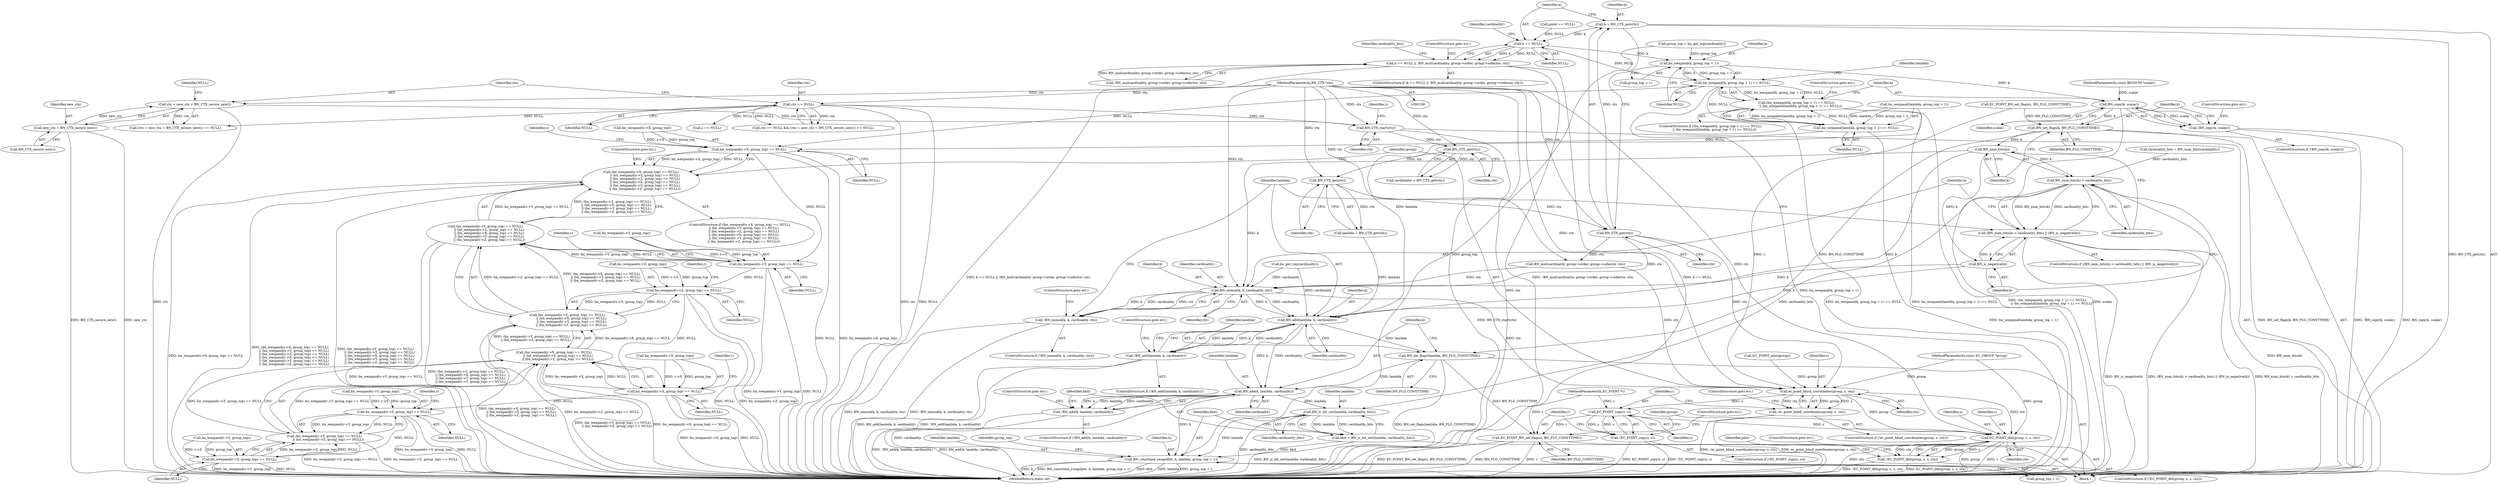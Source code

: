 digraph "0_openssl_56fb454d281a023b3f950d969693553d3f3ceea1@pointer" {
"1000202" [label="(Call,k = BN_CTX_get(ctx))"];
"1000204" [label="(Call,BN_CTX_get(ctx))"];
"1000200" [label="(Call,BN_CTX_get(ctx))"];
"1000196" [label="(Call,BN_CTX_get(ctx))"];
"1000159" [label="(Call,BN_CTX_start(ctx))"];
"1000151" [label="(Call,ctx = new_ctx = BN_CTX_secure_new())"];
"1000113" [label="(MethodParameterIn,BN_CTX *ctx)"];
"1000153" [label="(Call,new_ctx = BN_CTX_secure_new())"];
"1000147" [label="(Call,ctx == NULL)"];
"1000208" [label="(Call,k == NULL)"];
"1000207" [label="(Call,k == NULL || !BN_mul(cardinality, group->order, group->cofactor, ctx))"];
"1000233" [label="(Call,bn_wexpand(k, group_top + 1))"];
"1000232" [label="(Call,bn_wexpand(k, group_top + 1) == NULL)"];
"1000231" [label="(Call,(bn_wexpand(k, group_top + 1) == NULL)\n        || (bn_wexpand(lambda, group_top + 1) == NULL))"];
"1000239" [label="(Call,bn_wexpand(lambda, group_top + 1) == NULL)"];
"1000310" [label="(Call,bn_wexpand(s->X, group_top) == NULL)"];
"1000309" [label="(Call,(bn_wexpand(s->X, group_top) == NULL)\n        || (bn_wexpand(s->Y, group_top) == NULL)\n        || (bn_wexpand(s->Z, group_top) == NULL)\n        || (bn_wexpand(r->X, group_top) == NULL)\n        || (bn_wexpand(r->Y, group_top) == NULL)\n        || (bn_wexpand(r->Z, group_top) == NULL))"];
"1000318" [label="(Call,bn_wexpand(s->Y, group_top) == NULL)"];
"1000317" [label="(Call,(bn_wexpand(s->Y, group_top) == NULL)\n        || (bn_wexpand(s->Z, group_top) == NULL)\n        || (bn_wexpand(r->X, group_top) == NULL)\n        || (bn_wexpand(r->Y, group_top) == NULL)\n        || (bn_wexpand(r->Z, group_top) == NULL))"];
"1000326" [label="(Call,bn_wexpand(s->Z, group_top) == NULL)"];
"1000325" [label="(Call,(bn_wexpand(s->Z, group_top) == NULL)\n        || (bn_wexpand(r->X, group_top) == NULL)\n        || (bn_wexpand(r->Y, group_top) == NULL)\n        || (bn_wexpand(r->Z, group_top) == NULL))"];
"1000334" [label="(Call,bn_wexpand(r->X, group_top) == NULL)"];
"1000333" [label="(Call,(bn_wexpand(r->X, group_top) == NULL)\n        || (bn_wexpand(r->Y, group_top) == NULL)\n        || (bn_wexpand(r->Z, group_top) == NULL))"];
"1000342" [label="(Call,bn_wexpand(r->Y, group_top) == NULL)"];
"1000341" [label="(Call,(bn_wexpand(r->Y, group_top) == NULL)\n        || (bn_wexpand(r->Z, group_top) == NULL))"];
"1000349" [label="(Call,bn_wexpand(r->Z, group_top) == NULL)"];
"1000249" [label="(Call,BN_copy(k, scalar))"];
"1000248" [label="(Call,!BN_copy(k, scalar))"];
"1000253" [label="(Call,BN_set_flags(k, BN_FLG_CONSTTIME))"];
"1000259" [label="(Call,BN_num_bits(k))"];
"1000258" [label="(Call,BN_num_bits(k) > cardinality_bits)"];
"1000257" [label="(Call,(BN_num_bits(k) > cardinality_bits) || (BN_is_negative(k)))"];
"1000292" [label="(Call,BN_is_bit_set(lambda, cardinality_bits))"];
"1000290" [label="(Call,kbit = BN_is_bit_set(lambda, cardinality_bits))"];
"1000295" [label="(Call,BN_consttime_swap(kbit, k, lambda, group_top + 1))"];
"1000262" [label="(Call,BN_is_negative(k))"];
"1000267" [label="(Call,BN_nnmod(k, k, cardinality, ctx))"];
"1000266" [label="(Call,!BN_nnmod(k, k, cardinality, ctx))"];
"1000275" [label="(Call,BN_add(lambda, k, cardinality))"];
"1000274" [label="(Call,!BN_add(lambda, k, cardinality))"];
"1000280" [label="(Call,BN_set_flags(lambda, BN_FLG_CONSTTIME))"];
"1000285" [label="(Call,BN_add(k, lambda, cardinality))"];
"1000284" [label="(Call,!BN_add(k, lambda, cardinality))"];
"1000370" [label="(Call,EC_POINT_BN_set_flags(r, BN_FLG_CONSTTIME))"];
"1000359" [label="(Call,ec_point_blind_coordinates(group, s, ctx))"];
"1000358" [label="(Call,!ec_point_blind_coordinates(group, s, ctx))"];
"1000366" [label="(Call,EC_POINT_copy(r, s))"];
"1000365" [label="(Call,!EC_POINT_copy(r, s))"];
"1000375" [label="(Call,EC_POINT_dbl(group, s, s, ctx))"];
"1000374" [label="(Call,!EC_POINT_dbl(group, s, s, ctx))"];
"1000147" [label="(Call,ctx == NULL)"];
"1000203" [label="(Identifier,k)"];
"1000246" [label="(ControlStructure,goto err;)"];
"1000248" [label="(Call,!BN_copy(k, scalar))"];
"1000232" [label="(Call,bn_wexpand(k, group_top + 1) == NULL)"];
"1000292" [label="(Call,BN_is_bit_set(lambda, cardinality_bits))"];
"1000296" [label="(Identifier,kbit)"];
"1000332" [label="(Identifier,NULL)"];
"1000257" [label="(Call,(BN_num_bits(k) > cardinality_bits) || (BN_is_negative(k)))"];
"1000298" [label="(Identifier,lambda)"];
"1000334" [label="(Call,bn_wexpand(r->X, group_top) == NULL)"];
"1000358" [label="(Call,!ec_point_blind_coordinates(group, s, ctx))"];
"1000252" [label="(ControlStructure,goto err;)"];
"1000369" [label="(ControlStructure,goto err;)"];
"1000262" [label="(Call,BN_is_negative(k))"];
"1000204" [label="(Call,BN_CTX_get(ctx))"];
"1000375" [label="(Call,EC_POINT_dbl(group, s, s, ctx))"];
"1000213" [label="(Identifier,cardinality)"];
"1000194" [label="(Call,cardinality = BN_CTX_get(ctx))"];
"1000367" [label="(Identifier,r)"];
"1000280" [label="(Call,BN_set_flags(lambda, BN_FLG_CONSTTIME))"];
"1000340" [label="(Identifier,NULL)"];
"1000309" [label="(Call,(bn_wexpand(s->X, group_top) == NULL)\n        || (bn_wexpand(s->Y, group_top) == NULL)\n        || (bn_wexpand(s->Z, group_top) == NULL)\n        || (bn_wexpand(r->X, group_top) == NULL)\n        || (bn_wexpand(r->Y, group_top) == NULL)\n        || (bn_wexpand(r->Z, group_top) == NULL))"];
"1000360" [label="(Identifier,group)"];
"1000366" [label="(Call,EC_POINT_copy(r, s))"];
"1000363" [label="(ControlStructure,goto err;)"];
"1000282" [label="(Identifier,BN_FLG_CONSTTIME)"];
"1000245" [label="(Identifier,NULL)"];
"1000263" [label="(Identifier,k)"];
"1000163" [label="(Call,EC_POINT_new(group))"];
"1000349" [label="(Call,bn_wexpand(r->Z, group_top) == NULL)"];
"1000271" [label="(Identifier,ctx)"];
"1000156" [label="(Identifier,NULL)"];
"1000171" [label="(Call,point == NULL)"];
"1000276" [label="(Identifier,lambda)"];
"1000269" [label="(Identifier,k)"];
"1000268" [label="(Identifier,k)"];
"1000377" [label="(Identifier,s)"];
"1000114" [label="(Block,)"];
"1000295" [label="(Call,BN_consttime_swap(kbit, k, lambda, group_top + 1))"];
"1000326" [label="(Call,bn_wexpand(s->Z, group_top) == NULL)"];
"1000196" [label="(Call,BN_CTX_get(ctx))"];
"1000155" [label="(Call,BN_CTX_secure_new())"];
"1000284" [label="(Call,!BN_add(k, lambda, cardinality))"];
"1000335" [label="(Call,bn_wexpand(r->X, group_top))"];
"1000342" [label="(Call,bn_wexpand(r->Y, group_top) == NULL)"];
"1000223" [label="(Identifier,cardinality_bits)"];
"1000206" [label="(ControlStructure,if (k == NULL || !BN_mul(cardinality, group->order, group->cofactor, ctx)))"];
"1000255" [label="(Identifier,BN_FLG_CONSTTIME)"];
"1000291" [label="(Identifier,kbit)"];
"1000207" [label="(Call,k == NULL || !BN_mul(cardinality, group->order, group->cofactor, ctx))"];
"1000111" [label="(MethodParameterIn,const BIGNUM *scalar)"];
"1000373" [label="(ControlStructure,if (!EC_POINT_dbl(group, s, s, ctx)))"];
"1000149" [label="(Identifier,NULL)"];
"1000359" [label="(Call,ec_point_blind_coordinates(group, s, ctx))"];
"1000382" [label="(Identifier,pbit)"];
"1000362" [label="(Identifier,ctx)"];
"1000235" [label="(Call,group_top + 1)"];
"1000260" [label="(Identifier,k)"];
"1000277" [label="(Identifier,k)"];
"1000287" [label="(Identifier,lambda)"];
"1000251" [label="(Identifier,scalar)"];
"1000153" [label="(Call,new_ctx = BN_CTX_secure_new())"];
"1000166" [label="(Call,s == NULL)"];
"1000221" [label="(ControlStructure,goto err;)"];
"1000279" [label="(ControlStructure,goto err;)"];
"1000150" [label="(Call,(ctx = new_ctx = BN_CTX_secure_new()) == NULL)"];
"1000273" [label="(ControlStructure,if (!BN_add(lambda, k, cardinality)))"];
"1000230" [label="(ControlStructure,if ((bn_wexpand(k, group_top + 1) == NULL)\n        || (bn_wexpand(lambda, group_top + 1) == NULL)))"];
"1000310" [label="(Call,bn_wexpand(s->X, group_top) == NULL)"];
"1000110" [label="(MethodParameterIn,EC_POINT *r)"];
"1000113" [label="(MethodParameterIn,BN_CTX *ctx)"];
"1000249" [label="(Call,BN_copy(k, scalar))"];
"1000303" [label="(Identifier,group_top)"];
"1000289" [label="(ControlStructure,goto err;)"];
"1000371" [label="(Identifier,r)"];
"1000299" [label="(Call,group_top + 1)"];
"1000432" [label="(MethodReturn,static int)"];
"1000154" [label="(Identifier,new_ctx)"];
"1000226" [label="(Call,group_top = bn_get_top(cardinality))"];
"1000290" [label="(Call,kbit = BN_is_bit_set(lambda, cardinality_bits))"];
"1000286" [label="(Identifier,k)"];
"1000267" [label="(Call,BN_nnmod(k, k, cardinality, ctx))"];
"1000341" [label="(Call,(bn_wexpand(r->Y, group_top) == NULL)\n        || (bn_wexpand(r->Z, group_top) == NULL))"];
"1000109" [label="(MethodParameterIn,const EC_GROUP *group)"];
"1000372" [label="(Identifier,BN_FLG_CONSTTIME)"];
"1000368" [label="(Identifier,s)"];
"1000270" [label="(Identifier,cardinality)"];
"1000239" [label="(Call,bn_wexpand(lambda, group_top + 1) == NULL)"];
"1000191" [label="(Call,EC_POINT_BN_set_flags(s, BN_FLG_CONSTTIME))"];
"1000210" [label="(Identifier,NULL)"];
"1000202" [label="(Call,k = BN_CTX_get(ctx))"];
"1000316" [label="(Identifier,NULL)"];
"1000374" [label="(Call,!EC_POINT_dbl(group, s, s, ctx))"];
"1000151" [label="(Call,ctx = new_ctx = BN_CTX_secure_new())"];
"1000148" [label="(Identifier,ctx)"];
"1000356" [label="(ControlStructure,goto err;)"];
"1000250" [label="(Identifier,k)"];
"1000297" [label="(Identifier,k)"];
"1000285" [label="(Call,BN_add(k, lambda, cardinality))"];
"1000222" [label="(Call,cardinality_bits = BN_num_bits(cardinality))"];
"1000198" [label="(Call,lambda = BN_CTX_get(ctx))"];
"1000160" [label="(Identifier,ctx)"];
"1000231" [label="(Call,(bn_wexpand(k, group_top + 1) == NULL)\n        || (bn_wexpand(lambda, group_top + 1) == NULL))"];
"1000256" [label="(ControlStructure,if ((BN_num_bits(k) > cardinality_bits) || (BN_is_negative(k))))"];
"1000146" [label="(Call,ctx == NULL && (ctx = new_ctx = BN_CTX_secure_new()) == NULL)"];
"1000357" [label="(ControlStructure,if (!ec_point_blind_coordinates(group, s, ctx)))"];
"1000208" [label="(Call,k == NULL)"];
"1000254" [label="(Identifier,k)"];
"1000234" [label="(Identifier,k)"];
"1000345" [label="(Identifier,r)"];
"1000350" [label="(Call,bn_wexpand(r->Z, group_top))"];
"1000333" [label="(Call,(bn_wexpand(r->X, group_top) == NULL)\n        || (bn_wexpand(r->Y, group_top) == NULL)\n        || (bn_wexpand(r->Z, group_top) == NULL))"];
"1000380" [label="(ControlStructure,goto err;)"];
"1000211" [label="(Call,!BN_mul(cardinality, group->order, group->cofactor, ctx))"];
"1000209" [label="(Identifier,k)"];
"1000317" [label="(Call,(bn_wexpand(s->Y, group_top) == NULL)\n        || (bn_wexpand(s->Z, group_top) == NULL)\n        || (bn_wexpand(r->X, group_top) == NULL)\n        || (bn_wexpand(r->Y, group_top) == NULL)\n        || (bn_wexpand(r->Z, group_top) == NULL))"];
"1000259" [label="(Call,BN_num_bits(k))"];
"1000321" [label="(Identifier,s)"];
"1000238" [label="(Identifier,NULL)"];
"1000152" [label="(Identifier,ctx)"];
"1000376" [label="(Identifier,group)"];
"1000365" [label="(Call,!EC_POINT_copy(r, s))"];
"1000343" [label="(Call,bn_wexpand(r->Y, group_top))"];
"1000378" [label="(Identifier,s)"];
"1000275" [label="(Call,BN_add(lambda, k, cardinality))"];
"1000329" [label="(Identifier,s)"];
"1000197" [label="(Identifier,ctx)"];
"1000352" [label="(Identifier,r)"];
"1000283" [label="(ControlStructure,if (!BN_add(k, lambda, cardinality)))"];
"1000327" [label="(Call,bn_wexpand(s->Z, group_top))"];
"1000205" [label="(Identifier,ctx)"];
"1000348" [label="(Identifier,NULL)"];
"1000258" [label="(Call,BN_num_bits(k) > cardinality_bits)"];
"1000278" [label="(Identifier,cardinality)"];
"1000233" [label="(Call,bn_wexpand(k, group_top + 1))"];
"1000318" [label="(Call,bn_wexpand(s->Y, group_top) == NULL)"];
"1000355" [label="(Identifier,NULL)"];
"1000361" [label="(Identifier,s)"];
"1000319" [label="(Call,bn_wexpand(s->Y, group_top))"];
"1000240" [label="(Call,bn_wexpand(lambda, group_top + 1))"];
"1000324" [label="(Identifier,NULL)"];
"1000159" [label="(Call,BN_CTX_start(ctx))"];
"1000162" [label="(Identifier,s)"];
"1000325" [label="(Call,(bn_wexpand(s->Z, group_top) == NULL)\n        || (bn_wexpand(r->X, group_top) == NULL)\n        || (bn_wexpand(r->Y, group_top) == NULL)\n        || (bn_wexpand(r->Z, group_top) == NULL))"];
"1000379" [label="(Identifier,ctx)"];
"1000201" [label="(Identifier,ctx)"];
"1000200" [label="(Call,BN_CTX_get(ctx))"];
"1000265" [label="(ControlStructure,if (!BN_nnmod(k, k, cardinality, ctx)))"];
"1000241" [label="(Identifier,lambda)"];
"1000294" [label="(Identifier,cardinality_bits)"];
"1000337" [label="(Identifier,r)"];
"1000274" [label="(Call,!BN_add(lambda, k, cardinality))"];
"1000293" [label="(Identifier,lambda)"];
"1000228" [label="(Call,bn_get_top(cardinality))"];
"1000288" [label="(Identifier,cardinality)"];
"1000212" [label="(Call,BN_mul(cardinality, group->order, group->cofactor, ctx))"];
"1000308" [label="(ControlStructure,if ((bn_wexpand(s->X, group_top) == NULL)\n        || (bn_wexpand(s->Y, group_top) == NULL)\n        || (bn_wexpand(s->Z, group_top) == NULL)\n        || (bn_wexpand(r->X, group_top) == NULL)\n        || (bn_wexpand(r->Y, group_top) == NULL)\n        || (bn_wexpand(r->Z, group_top) == NULL)))"];
"1000364" [label="(ControlStructure,if (!EC_POINT_copy(r, s)))"];
"1000253" [label="(Call,BN_set_flags(k, BN_FLG_CONSTTIME))"];
"1000261" [label="(Identifier,cardinality_bits)"];
"1000272" [label="(ControlStructure,goto err;)"];
"1000247" [label="(ControlStructure,if (!BN_copy(k, scalar)))"];
"1000266" [label="(Call,!BN_nnmod(k, k, cardinality, ctx))"];
"1000311" [label="(Call,bn_wexpand(s->X, group_top))"];
"1000370" [label="(Call,EC_POINT_BN_set_flags(r, BN_FLG_CONSTTIME))"];
"1000281" [label="(Identifier,lambda)"];
"1000202" -> "1000114"  [label="AST: "];
"1000202" -> "1000204"  [label="CFG: "];
"1000203" -> "1000202"  [label="AST: "];
"1000204" -> "1000202"  [label="AST: "];
"1000209" -> "1000202"  [label="CFG: "];
"1000202" -> "1000432"  [label="DDG: BN_CTX_get(ctx)"];
"1000204" -> "1000202"  [label="DDG: ctx"];
"1000202" -> "1000208"  [label="DDG: k"];
"1000204" -> "1000205"  [label="CFG: "];
"1000205" -> "1000204"  [label="AST: "];
"1000200" -> "1000204"  [label="DDG: ctx"];
"1000113" -> "1000204"  [label="DDG: ctx"];
"1000204" -> "1000212"  [label="DDG: ctx"];
"1000204" -> "1000267"  [label="DDG: ctx"];
"1000204" -> "1000359"  [label="DDG: ctx"];
"1000200" -> "1000198"  [label="AST: "];
"1000200" -> "1000201"  [label="CFG: "];
"1000201" -> "1000200"  [label="AST: "];
"1000198" -> "1000200"  [label="CFG: "];
"1000200" -> "1000198"  [label="DDG: ctx"];
"1000196" -> "1000200"  [label="DDG: ctx"];
"1000113" -> "1000200"  [label="DDG: ctx"];
"1000196" -> "1000194"  [label="AST: "];
"1000196" -> "1000197"  [label="CFG: "];
"1000197" -> "1000196"  [label="AST: "];
"1000194" -> "1000196"  [label="CFG: "];
"1000196" -> "1000194"  [label="DDG: ctx"];
"1000159" -> "1000196"  [label="DDG: ctx"];
"1000113" -> "1000196"  [label="DDG: ctx"];
"1000159" -> "1000114"  [label="AST: "];
"1000159" -> "1000160"  [label="CFG: "];
"1000160" -> "1000159"  [label="AST: "];
"1000162" -> "1000159"  [label="CFG: "];
"1000159" -> "1000432"  [label="DDG: BN_CTX_start(ctx)"];
"1000151" -> "1000159"  [label="DDG: ctx"];
"1000147" -> "1000159"  [label="DDG: ctx"];
"1000113" -> "1000159"  [label="DDG: ctx"];
"1000151" -> "1000150"  [label="AST: "];
"1000151" -> "1000153"  [label="CFG: "];
"1000152" -> "1000151"  [label="AST: "];
"1000153" -> "1000151"  [label="AST: "];
"1000156" -> "1000151"  [label="CFG: "];
"1000151" -> "1000432"  [label="DDG: ctx"];
"1000151" -> "1000150"  [label="DDG: ctx"];
"1000113" -> "1000151"  [label="DDG: ctx"];
"1000153" -> "1000151"  [label="DDG: new_ctx"];
"1000113" -> "1000108"  [label="AST: "];
"1000113" -> "1000432"  [label="DDG: ctx"];
"1000113" -> "1000147"  [label="DDG: ctx"];
"1000113" -> "1000212"  [label="DDG: ctx"];
"1000113" -> "1000267"  [label="DDG: ctx"];
"1000113" -> "1000359"  [label="DDG: ctx"];
"1000113" -> "1000375"  [label="DDG: ctx"];
"1000153" -> "1000155"  [label="CFG: "];
"1000154" -> "1000153"  [label="AST: "];
"1000155" -> "1000153"  [label="AST: "];
"1000153" -> "1000432"  [label="DDG: BN_CTX_secure_new()"];
"1000153" -> "1000432"  [label="DDG: new_ctx"];
"1000147" -> "1000146"  [label="AST: "];
"1000147" -> "1000149"  [label="CFG: "];
"1000148" -> "1000147"  [label="AST: "];
"1000149" -> "1000147"  [label="AST: "];
"1000152" -> "1000147"  [label="CFG: "];
"1000146" -> "1000147"  [label="CFG: "];
"1000147" -> "1000432"  [label="DDG: NULL"];
"1000147" -> "1000432"  [label="DDG: ctx"];
"1000147" -> "1000146"  [label="DDG: ctx"];
"1000147" -> "1000146"  [label="DDG: NULL"];
"1000147" -> "1000150"  [label="DDG: NULL"];
"1000147" -> "1000166"  [label="DDG: NULL"];
"1000208" -> "1000207"  [label="AST: "];
"1000208" -> "1000210"  [label="CFG: "];
"1000209" -> "1000208"  [label="AST: "];
"1000210" -> "1000208"  [label="AST: "];
"1000213" -> "1000208"  [label="CFG: "];
"1000207" -> "1000208"  [label="CFG: "];
"1000208" -> "1000207"  [label="DDG: k"];
"1000208" -> "1000207"  [label="DDG: NULL"];
"1000171" -> "1000208"  [label="DDG: NULL"];
"1000208" -> "1000233"  [label="DDG: k"];
"1000208" -> "1000232"  [label="DDG: NULL"];
"1000207" -> "1000206"  [label="AST: "];
"1000207" -> "1000211"  [label="CFG: "];
"1000211" -> "1000207"  [label="AST: "];
"1000221" -> "1000207"  [label="CFG: "];
"1000223" -> "1000207"  [label="CFG: "];
"1000207" -> "1000432"  [label="DDG: k == NULL"];
"1000207" -> "1000432"  [label="DDG: k == NULL || !BN_mul(cardinality, group->order, group->cofactor, ctx)"];
"1000207" -> "1000432"  [label="DDG: !BN_mul(cardinality, group->order, group->cofactor, ctx)"];
"1000211" -> "1000207"  [label="DDG: BN_mul(cardinality, group->order, group->cofactor, ctx)"];
"1000233" -> "1000232"  [label="AST: "];
"1000233" -> "1000235"  [label="CFG: "];
"1000234" -> "1000233"  [label="AST: "];
"1000235" -> "1000233"  [label="AST: "];
"1000238" -> "1000233"  [label="CFG: "];
"1000233" -> "1000232"  [label="DDG: k"];
"1000233" -> "1000232"  [label="DDG: group_top + 1"];
"1000226" -> "1000233"  [label="DDG: group_top"];
"1000233" -> "1000249"  [label="DDG: k"];
"1000232" -> "1000231"  [label="AST: "];
"1000232" -> "1000238"  [label="CFG: "];
"1000238" -> "1000232"  [label="AST: "];
"1000241" -> "1000232"  [label="CFG: "];
"1000231" -> "1000232"  [label="CFG: "];
"1000232" -> "1000432"  [label="DDG: bn_wexpand(k, group_top + 1)"];
"1000232" -> "1000231"  [label="DDG: bn_wexpand(k, group_top + 1)"];
"1000232" -> "1000231"  [label="DDG: NULL"];
"1000232" -> "1000239"  [label="DDG: NULL"];
"1000232" -> "1000310"  [label="DDG: NULL"];
"1000231" -> "1000230"  [label="AST: "];
"1000231" -> "1000239"  [label="CFG: "];
"1000239" -> "1000231"  [label="AST: "];
"1000246" -> "1000231"  [label="CFG: "];
"1000250" -> "1000231"  [label="CFG: "];
"1000231" -> "1000432"  [label="DDG: bn_wexpand(lambda, group_top + 1) == NULL"];
"1000231" -> "1000432"  [label="DDG: (bn_wexpand(k, group_top + 1) == NULL)\n        || (bn_wexpand(lambda, group_top + 1) == NULL)"];
"1000231" -> "1000432"  [label="DDG: bn_wexpand(k, group_top + 1) == NULL"];
"1000239" -> "1000231"  [label="DDG: bn_wexpand(lambda, group_top + 1)"];
"1000239" -> "1000231"  [label="DDG: NULL"];
"1000239" -> "1000245"  [label="CFG: "];
"1000240" -> "1000239"  [label="AST: "];
"1000245" -> "1000239"  [label="AST: "];
"1000239" -> "1000432"  [label="DDG: bn_wexpand(lambda, group_top + 1)"];
"1000240" -> "1000239"  [label="DDG: lambda"];
"1000240" -> "1000239"  [label="DDG: group_top + 1"];
"1000239" -> "1000310"  [label="DDG: NULL"];
"1000310" -> "1000309"  [label="AST: "];
"1000310" -> "1000316"  [label="CFG: "];
"1000311" -> "1000310"  [label="AST: "];
"1000316" -> "1000310"  [label="AST: "];
"1000321" -> "1000310"  [label="CFG: "];
"1000309" -> "1000310"  [label="CFG: "];
"1000310" -> "1000432"  [label="DDG: NULL"];
"1000310" -> "1000432"  [label="DDG: bn_wexpand(s->X, group_top)"];
"1000310" -> "1000309"  [label="DDG: bn_wexpand(s->X, group_top)"];
"1000310" -> "1000309"  [label="DDG: NULL"];
"1000311" -> "1000310"  [label="DDG: s->X"];
"1000311" -> "1000310"  [label="DDG: group_top"];
"1000310" -> "1000318"  [label="DDG: NULL"];
"1000309" -> "1000308"  [label="AST: "];
"1000309" -> "1000317"  [label="CFG: "];
"1000317" -> "1000309"  [label="AST: "];
"1000356" -> "1000309"  [label="CFG: "];
"1000360" -> "1000309"  [label="CFG: "];
"1000309" -> "1000432"  [label="DDG: bn_wexpand(s->X, group_top) == NULL"];
"1000309" -> "1000432"  [label="DDG: (bn_wexpand(s->X, group_top) == NULL)\n        || (bn_wexpand(s->Y, group_top) == NULL)\n        || (bn_wexpand(s->Z, group_top) == NULL)\n        || (bn_wexpand(r->X, group_top) == NULL)\n        || (bn_wexpand(r->Y, group_top) == NULL)\n        || (bn_wexpand(r->Z, group_top) == NULL)"];
"1000309" -> "1000432"  [label="DDG: (bn_wexpand(s->Y, group_top) == NULL)\n        || (bn_wexpand(s->Z, group_top) == NULL)\n        || (bn_wexpand(r->X, group_top) == NULL)\n        || (bn_wexpand(r->Y, group_top) == NULL)\n        || (bn_wexpand(r->Z, group_top) == NULL)"];
"1000317" -> "1000309"  [label="DDG: bn_wexpand(s->Y, group_top) == NULL"];
"1000317" -> "1000309"  [label="DDG: (bn_wexpand(s->Z, group_top) == NULL)\n        || (bn_wexpand(r->X, group_top) == NULL)\n        || (bn_wexpand(r->Y, group_top) == NULL)\n        || (bn_wexpand(r->Z, group_top) == NULL)"];
"1000318" -> "1000317"  [label="AST: "];
"1000318" -> "1000324"  [label="CFG: "];
"1000319" -> "1000318"  [label="AST: "];
"1000324" -> "1000318"  [label="AST: "];
"1000329" -> "1000318"  [label="CFG: "];
"1000317" -> "1000318"  [label="CFG: "];
"1000318" -> "1000432"  [label="DDG: bn_wexpand(s->Y, group_top)"];
"1000318" -> "1000432"  [label="DDG: NULL"];
"1000318" -> "1000317"  [label="DDG: bn_wexpand(s->Y, group_top)"];
"1000318" -> "1000317"  [label="DDG: NULL"];
"1000319" -> "1000318"  [label="DDG: s->Y"];
"1000319" -> "1000318"  [label="DDG: group_top"];
"1000318" -> "1000326"  [label="DDG: NULL"];
"1000317" -> "1000325"  [label="CFG: "];
"1000325" -> "1000317"  [label="AST: "];
"1000317" -> "1000432"  [label="DDG: bn_wexpand(s->Y, group_top) == NULL"];
"1000317" -> "1000432"  [label="DDG: (bn_wexpand(s->Z, group_top) == NULL)\n        || (bn_wexpand(r->X, group_top) == NULL)\n        || (bn_wexpand(r->Y, group_top) == NULL)\n        || (bn_wexpand(r->Z, group_top) == NULL)"];
"1000325" -> "1000317"  [label="DDG: bn_wexpand(s->Z, group_top) == NULL"];
"1000325" -> "1000317"  [label="DDG: (bn_wexpand(r->X, group_top) == NULL)\n        || (bn_wexpand(r->Y, group_top) == NULL)\n        || (bn_wexpand(r->Z, group_top) == NULL)"];
"1000326" -> "1000325"  [label="AST: "];
"1000326" -> "1000332"  [label="CFG: "];
"1000327" -> "1000326"  [label="AST: "];
"1000332" -> "1000326"  [label="AST: "];
"1000337" -> "1000326"  [label="CFG: "];
"1000325" -> "1000326"  [label="CFG: "];
"1000326" -> "1000432"  [label="DDG: NULL"];
"1000326" -> "1000432"  [label="DDG: bn_wexpand(s->Z, group_top)"];
"1000326" -> "1000325"  [label="DDG: bn_wexpand(s->Z, group_top)"];
"1000326" -> "1000325"  [label="DDG: NULL"];
"1000327" -> "1000326"  [label="DDG: s->Z"];
"1000327" -> "1000326"  [label="DDG: group_top"];
"1000326" -> "1000334"  [label="DDG: NULL"];
"1000325" -> "1000333"  [label="CFG: "];
"1000333" -> "1000325"  [label="AST: "];
"1000325" -> "1000432"  [label="DDG: bn_wexpand(s->Z, group_top) == NULL"];
"1000325" -> "1000432"  [label="DDG: (bn_wexpand(r->X, group_top) == NULL)\n        || (bn_wexpand(r->Y, group_top) == NULL)\n        || (bn_wexpand(r->Z, group_top) == NULL)"];
"1000333" -> "1000325"  [label="DDG: bn_wexpand(r->X, group_top) == NULL"];
"1000333" -> "1000325"  [label="DDG: (bn_wexpand(r->Y, group_top) == NULL)\n        || (bn_wexpand(r->Z, group_top) == NULL)"];
"1000334" -> "1000333"  [label="AST: "];
"1000334" -> "1000340"  [label="CFG: "];
"1000335" -> "1000334"  [label="AST: "];
"1000340" -> "1000334"  [label="AST: "];
"1000345" -> "1000334"  [label="CFG: "];
"1000333" -> "1000334"  [label="CFG: "];
"1000334" -> "1000432"  [label="DDG: NULL"];
"1000334" -> "1000432"  [label="DDG: bn_wexpand(r->X, group_top)"];
"1000334" -> "1000333"  [label="DDG: bn_wexpand(r->X, group_top)"];
"1000334" -> "1000333"  [label="DDG: NULL"];
"1000335" -> "1000334"  [label="DDG: r->X"];
"1000335" -> "1000334"  [label="DDG: group_top"];
"1000334" -> "1000342"  [label="DDG: NULL"];
"1000333" -> "1000341"  [label="CFG: "];
"1000341" -> "1000333"  [label="AST: "];
"1000333" -> "1000432"  [label="DDG: bn_wexpand(r->X, group_top) == NULL"];
"1000333" -> "1000432"  [label="DDG: (bn_wexpand(r->Y, group_top) == NULL)\n        || (bn_wexpand(r->Z, group_top) == NULL)"];
"1000341" -> "1000333"  [label="DDG: bn_wexpand(r->Y, group_top) == NULL"];
"1000341" -> "1000333"  [label="DDG: bn_wexpand(r->Z, group_top) == NULL"];
"1000342" -> "1000341"  [label="AST: "];
"1000342" -> "1000348"  [label="CFG: "];
"1000343" -> "1000342"  [label="AST: "];
"1000348" -> "1000342"  [label="AST: "];
"1000352" -> "1000342"  [label="CFG: "];
"1000341" -> "1000342"  [label="CFG: "];
"1000342" -> "1000432"  [label="DDG: bn_wexpand(r->Y, group_top)"];
"1000342" -> "1000432"  [label="DDG: NULL"];
"1000342" -> "1000341"  [label="DDG: bn_wexpand(r->Y, group_top)"];
"1000342" -> "1000341"  [label="DDG: NULL"];
"1000343" -> "1000342"  [label="DDG: r->Y"];
"1000343" -> "1000342"  [label="DDG: group_top"];
"1000342" -> "1000349"  [label="DDG: NULL"];
"1000341" -> "1000349"  [label="CFG: "];
"1000349" -> "1000341"  [label="AST: "];
"1000341" -> "1000432"  [label="DDG: bn_wexpand(r->Z, group_top) == NULL"];
"1000341" -> "1000432"  [label="DDG: bn_wexpand(r->Y, group_top) == NULL"];
"1000349" -> "1000341"  [label="DDG: bn_wexpand(r->Z, group_top)"];
"1000349" -> "1000341"  [label="DDG: NULL"];
"1000349" -> "1000355"  [label="CFG: "];
"1000350" -> "1000349"  [label="AST: "];
"1000355" -> "1000349"  [label="AST: "];
"1000349" -> "1000432"  [label="DDG: bn_wexpand(r->Z, group_top)"];
"1000349" -> "1000432"  [label="DDG: NULL"];
"1000350" -> "1000349"  [label="DDG: r->Z"];
"1000350" -> "1000349"  [label="DDG: group_top"];
"1000249" -> "1000248"  [label="AST: "];
"1000249" -> "1000251"  [label="CFG: "];
"1000250" -> "1000249"  [label="AST: "];
"1000251" -> "1000249"  [label="AST: "];
"1000248" -> "1000249"  [label="CFG: "];
"1000249" -> "1000432"  [label="DDG: scalar"];
"1000249" -> "1000248"  [label="DDG: k"];
"1000249" -> "1000248"  [label="DDG: scalar"];
"1000111" -> "1000249"  [label="DDG: scalar"];
"1000249" -> "1000253"  [label="DDG: k"];
"1000248" -> "1000247"  [label="AST: "];
"1000252" -> "1000248"  [label="CFG: "];
"1000254" -> "1000248"  [label="CFG: "];
"1000248" -> "1000432"  [label="DDG: !BN_copy(k, scalar)"];
"1000248" -> "1000432"  [label="DDG: BN_copy(k, scalar)"];
"1000253" -> "1000114"  [label="AST: "];
"1000253" -> "1000255"  [label="CFG: "];
"1000254" -> "1000253"  [label="AST: "];
"1000255" -> "1000253"  [label="AST: "];
"1000260" -> "1000253"  [label="CFG: "];
"1000253" -> "1000432"  [label="DDG: BN_set_flags(k, BN_FLG_CONSTTIME)"];
"1000191" -> "1000253"  [label="DDG: BN_FLG_CONSTTIME"];
"1000253" -> "1000259"  [label="DDG: k"];
"1000253" -> "1000280"  [label="DDG: BN_FLG_CONSTTIME"];
"1000259" -> "1000258"  [label="AST: "];
"1000259" -> "1000260"  [label="CFG: "];
"1000260" -> "1000259"  [label="AST: "];
"1000261" -> "1000259"  [label="CFG: "];
"1000259" -> "1000258"  [label="DDG: k"];
"1000259" -> "1000262"  [label="DDG: k"];
"1000259" -> "1000267"  [label="DDG: k"];
"1000259" -> "1000275"  [label="DDG: k"];
"1000258" -> "1000257"  [label="AST: "];
"1000258" -> "1000261"  [label="CFG: "];
"1000261" -> "1000258"  [label="AST: "];
"1000263" -> "1000258"  [label="CFG: "];
"1000257" -> "1000258"  [label="CFG: "];
"1000258" -> "1000432"  [label="DDG: BN_num_bits(k)"];
"1000258" -> "1000257"  [label="DDG: BN_num_bits(k)"];
"1000258" -> "1000257"  [label="DDG: cardinality_bits"];
"1000222" -> "1000258"  [label="DDG: cardinality_bits"];
"1000258" -> "1000292"  [label="DDG: cardinality_bits"];
"1000257" -> "1000256"  [label="AST: "];
"1000257" -> "1000262"  [label="CFG: "];
"1000262" -> "1000257"  [label="AST: "];
"1000268" -> "1000257"  [label="CFG: "];
"1000276" -> "1000257"  [label="CFG: "];
"1000257" -> "1000432"  [label="DDG: BN_num_bits(k) > cardinality_bits"];
"1000257" -> "1000432"  [label="DDG: BN_is_negative(k)"];
"1000257" -> "1000432"  [label="DDG: (BN_num_bits(k) > cardinality_bits) || (BN_is_negative(k))"];
"1000262" -> "1000257"  [label="DDG: k"];
"1000292" -> "1000290"  [label="AST: "];
"1000292" -> "1000294"  [label="CFG: "];
"1000293" -> "1000292"  [label="AST: "];
"1000294" -> "1000292"  [label="AST: "];
"1000290" -> "1000292"  [label="CFG: "];
"1000292" -> "1000432"  [label="DDG: cardinality_bits"];
"1000292" -> "1000290"  [label="DDG: lambda"];
"1000292" -> "1000290"  [label="DDG: cardinality_bits"];
"1000285" -> "1000292"  [label="DDG: lambda"];
"1000292" -> "1000295"  [label="DDG: lambda"];
"1000290" -> "1000114"  [label="AST: "];
"1000291" -> "1000290"  [label="AST: "];
"1000296" -> "1000290"  [label="CFG: "];
"1000290" -> "1000432"  [label="DDG: BN_is_bit_set(lambda, cardinality_bits)"];
"1000290" -> "1000295"  [label="DDG: kbit"];
"1000295" -> "1000114"  [label="AST: "];
"1000295" -> "1000299"  [label="CFG: "];
"1000296" -> "1000295"  [label="AST: "];
"1000297" -> "1000295"  [label="AST: "];
"1000298" -> "1000295"  [label="AST: "];
"1000299" -> "1000295"  [label="AST: "];
"1000303" -> "1000295"  [label="CFG: "];
"1000295" -> "1000432"  [label="DDG: kbit"];
"1000295" -> "1000432"  [label="DDG: lambda"];
"1000295" -> "1000432"  [label="DDG: group_top + 1"];
"1000295" -> "1000432"  [label="DDG: k"];
"1000295" -> "1000432"  [label="DDG: BN_consttime_swap(kbit, k, lambda, group_top + 1)"];
"1000285" -> "1000295"  [label="DDG: k"];
"1000226" -> "1000295"  [label="DDG: group_top"];
"1000262" -> "1000263"  [label="CFG: "];
"1000263" -> "1000262"  [label="AST: "];
"1000262" -> "1000267"  [label="DDG: k"];
"1000262" -> "1000275"  [label="DDG: k"];
"1000267" -> "1000266"  [label="AST: "];
"1000267" -> "1000271"  [label="CFG: "];
"1000268" -> "1000267"  [label="AST: "];
"1000269" -> "1000267"  [label="AST: "];
"1000270" -> "1000267"  [label="AST: "];
"1000271" -> "1000267"  [label="AST: "];
"1000266" -> "1000267"  [label="CFG: "];
"1000267" -> "1000266"  [label="DDG: k"];
"1000267" -> "1000266"  [label="DDG: cardinality"];
"1000267" -> "1000266"  [label="DDG: ctx"];
"1000228" -> "1000267"  [label="DDG: cardinality"];
"1000212" -> "1000267"  [label="DDG: ctx"];
"1000267" -> "1000275"  [label="DDG: k"];
"1000267" -> "1000275"  [label="DDG: cardinality"];
"1000267" -> "1000359"  [label="DDG: ctx"];
"1000266" -> "1000265"  [label="AST: "];
"1000272" -> "1000266"  [label="CFG: "];
"1000276" -> "1000266"  [label="CFG: "];
"1000266" -> "1000432"  [label="DDG: BN_nnmod(k, k, cardinality, ctx)"];
"1000266" -> "1000432"  [label="DDG: !BN_nnmod(k, k, cardinality, ctx)"];
"1000275" -> "1000274"  [label="AST: "];
"1000275" -> "1000278"  [label="CFG: "];
"1000276" -> "1000275"  [label="AST: "];
"1000277" -> "1000275"  [label="AST: "];
"1000278" -> "1000275"  [label="AST: "];
"1000274" -> "1000275"  [label="CFG: "];
"1000275" -> "1000274"  [label="DDG: lambda"];
"1000275" -> "1000274"  [label="DDG: k"];
"1000275" -> "1000274"  [label="DDG: cardinality"];
"1000198" -> "1000275"  [label="DDG: lambda"];
"1000240" -> "1000275"  [label="DDG: lambda"];
"1000228" -> "1000275"  [label="DDG: cardinality"];
"1000275" -> "1000280"  [label="DDG: lambda"];
"1000275" -> "1000285"  [label="DDG: k"];
"1000275" -> "1000285"  [label="DDG: cardinality"];
"1000274" -> "1000273"  [label="AST: "];
"1000279" -> "1000274"  [label="CFG: "];
"1000281" -> "1000274"  [label="CFG: "];
"1000274" -> "1000432"  [label="DDG: BN_add(lambda, k, cardinality)"];
"1000274" -> "1000432"  [label="DDG: !BN_add(lambda, k, cardinality)"];
"1000280" -> "1000114"  [label="AST: "];
"1000280" -> "1000282"  [label="CFG: "];
"1000281" -> "1000280"  [label="AST: "];
"1000282" -> "1000280"  [label="AST: "];
"1000286" -> "1000280"  [label="CFG: "];
"1000280" -> "1000432"  [label="DDG: BN_set_flags(lambda, BN_FLG_CONSTTIME)"];
"1000280" -> "1000285"  [label="DDG: lambda"];
"1000280" -> "1000370"  [label="DDG: BN_FLG_CONSTTIME"];
"1000285" -> "1000284"  [label="AST: "];
"1000285" -> "1000288"  [label="CFG: "];
"1000286" -> "1000285"  [label="AST: "];
"1000287" -> "1000285"  [label="AST: "];
"1000288" -> "1000285"  [label="AST: "];
"1000284" -> "1000285"  [label="CFG: "];
"1000285" -> "1000432"  [label="DDG: cardinality"];
"1000285" -> "1000284"  [label="DDG: k"];
"1000285" -> "1000284"  [label="DDG: lambda"];
"1000285" -> "1000284"  [label="DDG: cardinality"];
"1000284" -> "1000283"  [label="AST: "];
"1000289" -> "1000284"  [label="CFG: "];
"1000291" -> "1000284"  [label="CFG: "];
"1000284" -> "1000432"  [label="DDG: BN_add(k, lambda, cardinality)"];
"1000284" -> "1000432"  [label="DDG: !BN_add(k, lambda, cardinality)"];
"1000370" -> "1000114"  [label="AST: "];
"1000370" -> "1000372"  [label="CFG: "];
"1000371" -> "1000370"  [label="AST: "];
"1000372" -> "1000370"  [label="AST: "];
"1000376" -> "1000370"  [label="CFG: "];
"1000370" -> "1000432"  [label="DDG: EC_POINT_BN_set_flags(r, BN_FLG_CONSTTIME)"];
"1000370" -> "1000432"  [label="DDG: BN_FLG_CONSTTIME"];
"1000370" -> "1000432"  [label="DDG: r"];
"1000366" -> "1000370"  [label="DDG: r"];
"1000110" -> "1000370"  [label="DDG: r"];
"1000359" -> "1000358"  [label="AST: "];
"1000359" -> "1000362"  [label="CFG: "];
"1000360" -> "1000359"  [label="AST: "];
"1000361" -> "1000359"  [label="AST: "];
"1000362" -> "1000359"  [label="AST: "];
"1000358" -> "1000359"  [label="CFG: "];
"1000359" -> "1000358"  [label="DDG: group"];
"1000359" -> "1000358"  [label="DDG: s"];
"1000359" -> "1000358"  [label="DDG: ctx"];
"1000163" -> "1000359"  [label="DDG: group"];
"1000109" -> "1000359"  [label="DDG: group"];
"1000191" -> "1000359"  [label="DDG: s"];
"1000212" -> "1000359"  [label="DDG: ctx"];
"1000359" -> "1000366"  [label="DDG: s"];
"1000359" -> "1000375"  [label="DDG: group"];
"1000359" -> "1000375"  [label="DDG: ctx"];
"1000358" -> "1000357"  [label="AST: "];
"1000363" -> "1000358"  [label="CFG: "];
"1000367" -> "1000358"  [label="CFG: "];
"1000358" -> "1000432"  [label="DDG: !ec_point_blind_coordinates(group, s, ctx)"];
"1000358" -> "1000432"  [label="DDG: ec_point_blind_coordinates(group, s, ctx)"];
"1000366" -> "1000365"  [label="AST: "];
"1000366" -> "1000368"  [label="CFG: "];
"1000367" -> "1000366"  [label="AST: "];
"1000368" -> "1000366"  [label="AST: "];
"1000365" -> "1000366"  [label="CFG: "];
"1000366" -> "1000365"  [label="DDG: r"];
"1000366" -> "1000365"  [label="DDG: s"];
"1000110" -> "1000366"  [label="DDG: r"];
"1000366" -> "1000375"  [label="DDG: s"];
"1000365" -> "1000364"  [label="AST: "];
"1000369" -> "1000365"  [label="CFG: "];
"1000371" -> "1000365"  [label="CFG: "];
"1000365" -> "1000432"  [label="DDG: !EC_POINT_copy(r, s)"];
"1000365" -> "1000432"  [label="DDG: EC_POINT_copy(r, s)"];
"1000375" -> "1000374"  [label="AST: "];
"1000375" -> "1000379"  [label="CFG: "];
"1000376" -> "1000375"  [label="AST: "];
"1000377" -> "1000375"  [label="AST: "];
"1000378" -> "1000375"  [label="AST: "];
"1000379" -> "1000375"  [label="AST: "];
"1000374" -> "1000375"  [label="CFG: "];
"1000375" -> "1000432"  [label="DDG: group"];
"1000375" -> "1000432"  [label="DDG: s"];
"1000375" -> "1000432"  [label="DDG: ctx"];
"1000375" -> "1000374"  [label="DDG: group"];
"1000375" -> "1000374"  [label="DDG: s"];
"1000375" -> "1000374"  [label="DDG: ctx"];
"1000109" -> "1000375"  [label="DDG: group"];
"1000374" -> "1000373"  [label="AST: "];
"1000380" -> "1000374"  [label="CFG: "];
"1000382" -> "1000374"  [label="CFG: "];
"1000374" -> "1000432"  [label="DDG: EC_POINT_dbl(group, s, s, ctx)"];
"1000374" -> "1000432"  [label="DDG: !EC_POINT_dbl(group, s, s, ctx)"];
}
